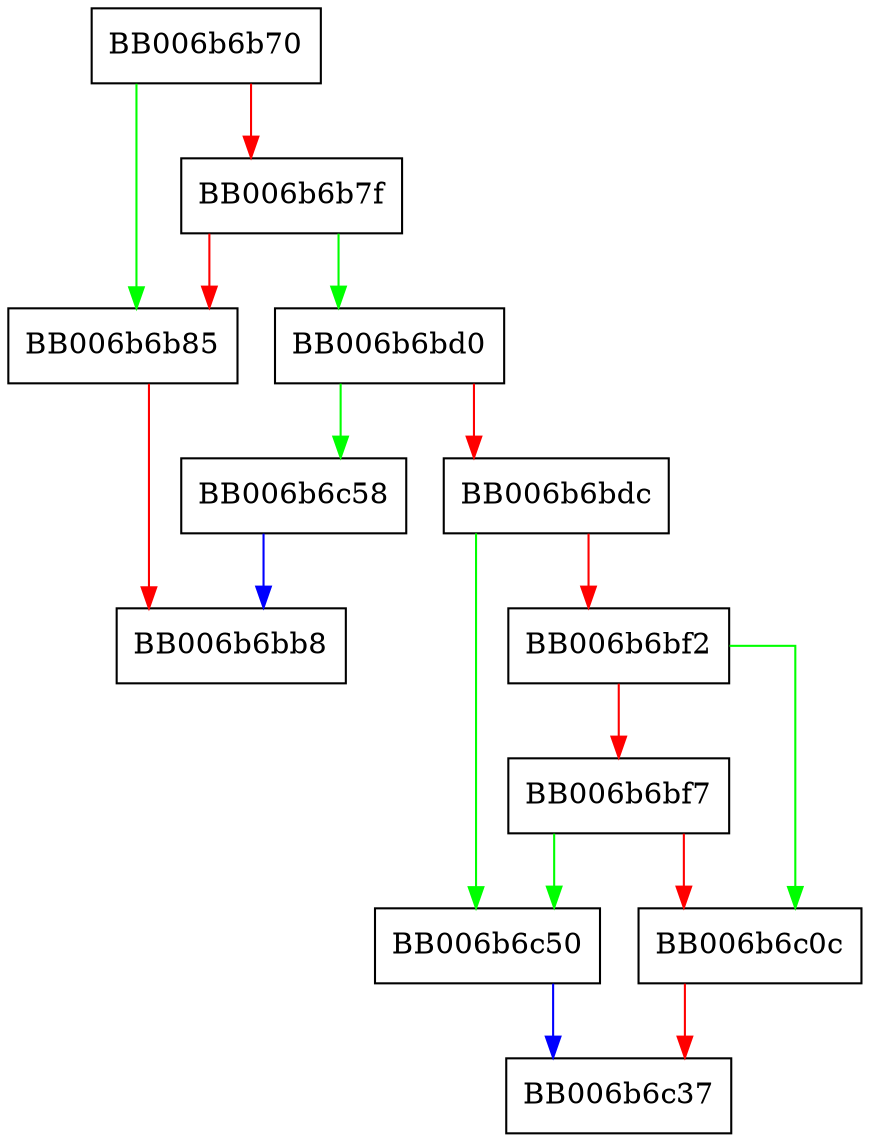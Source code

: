 digraph x448_to_PrivateKeyInfo_der_encode {
  node [shape="box"];
  graph [splines=ortho];
  BB006b6b70 -> BB006b6b85 [color="green"];
  BB006b6b70 -> BB006b6b7f [color="red"];
  BB006b6b7f -> BB006b6bd0 [color="green"];
  BB006b6b7f -> BB006b6b85 [color="red"];
  BB006b6b85 -> BB006b6bb8 [color="red"];
  BB006b6bd0 -> BB006b6c58 [color="green"];
  BB006b6bd0 -> BB006b6bdc [color="red"];
  BB006b6bdc -> BB006b6c50 [color="green"];
  BB006b6bdc -> BB006b6bf2 [color="red"];
  BB006b6bf2 -> BB006b6c0c [color="green"];
  BB006b6bf2 -> BB006b6bf7 [color="red"];
  BB006b6bf7 -> BB006b6c50 [color="green"];
  BB006b6bf7 -> BB006b6c0c [color="red"];
  BB006b6c0c -> BB006b6c37 [color="red"];
  BB006b6c50 -> BB006b6c37 [color="blue"];
  BB006b6c58 -> BB006b6bb8 [color="blue"];
}